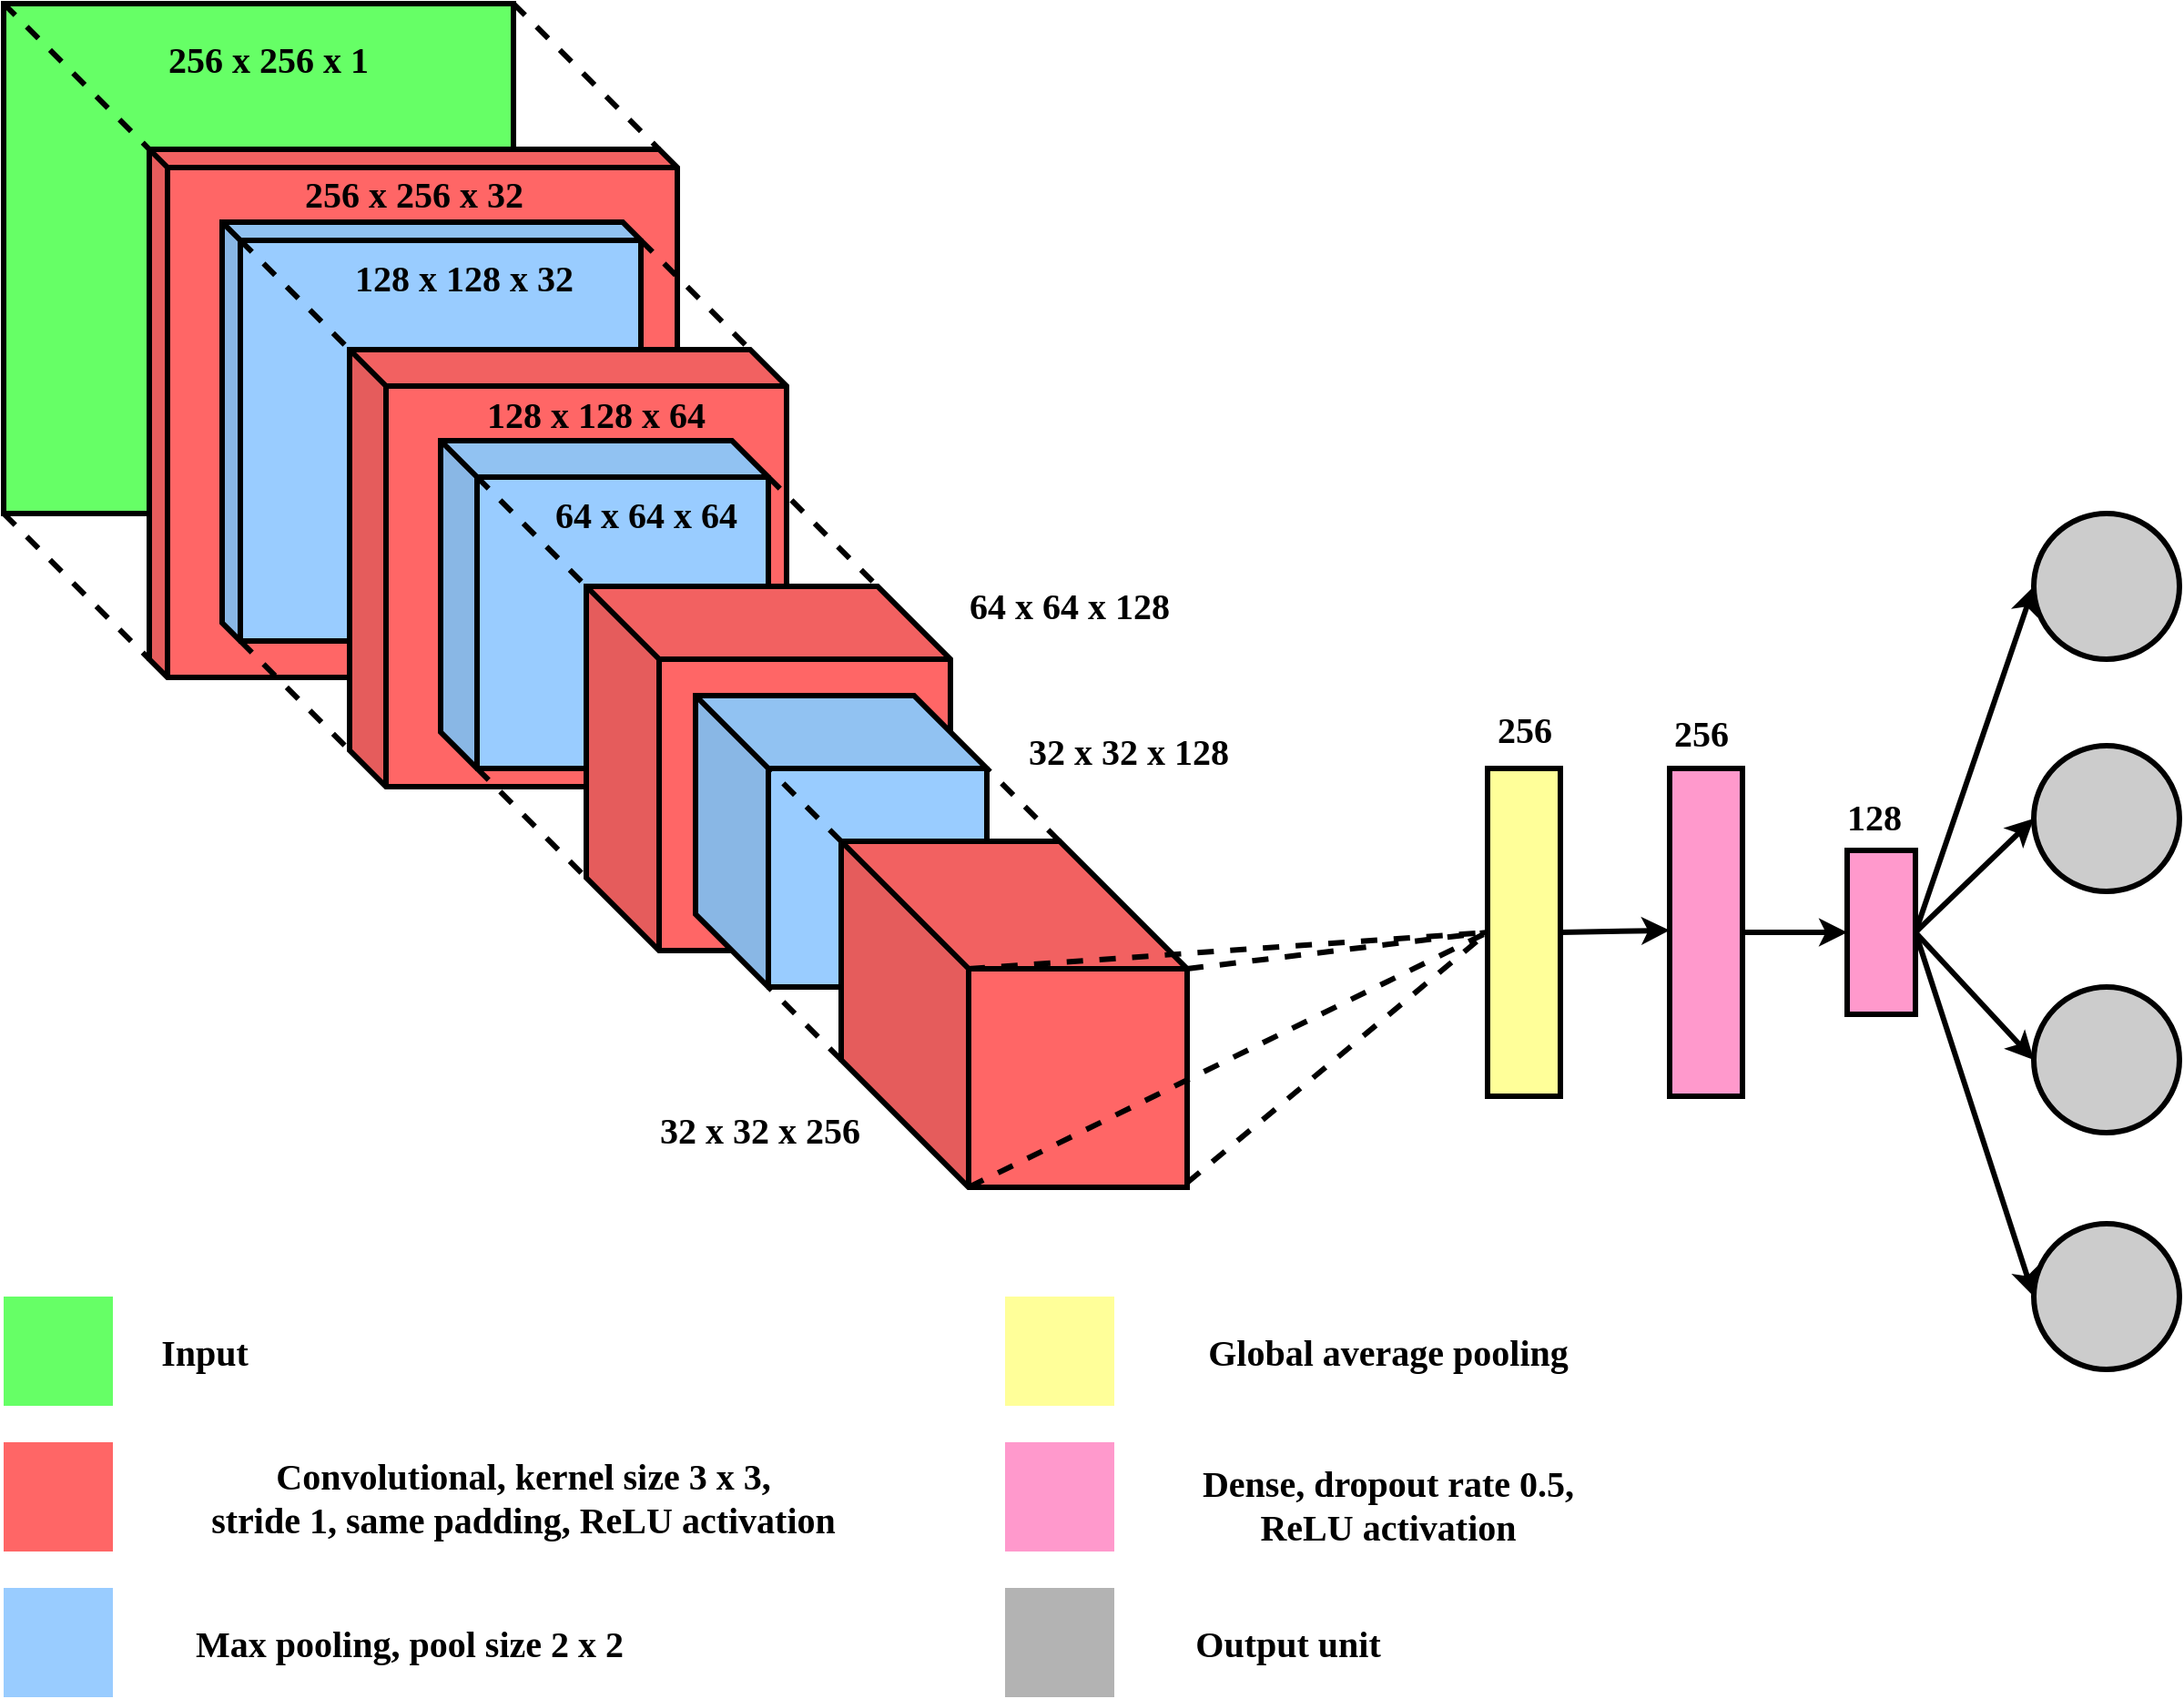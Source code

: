 <mxfile version="13.9.8" type="device"><diagram id="065E0gt1qzLNEhiPImf1" name="Page-1"><mxGraphModel dx="2031" dy="1174" grid="1" gridSize="10" guides="1" tooltips="1" connect="1" arrows="1" fold="1" page="1" pageScale="1" pageWidth="20000" pageHeight="20000" math="0" shadow="0"><root><mxCell id="0"/><mxCell id="1" parent="0"/><mxCell id="9Zj3RXnmFZOlg3Rd1LyL-15" value="" style="shape=cube;whiteSpace=wrap;html=1;boundedLbl=1;backgroundOutline=1;darkOpacity=0.05;darkOpacity2=0.1;size=0;fillColor=#66FF66;strokeWidth=3;" parent="1" vertex="1"><mxGeometry x="40" y="40" width="280" height="280" as="geometry"/></mxCell><mxCell id="9Zj3RXnmFZOlg3Rd1LyL-16" value="" style="shape=cube;whiteSpace=wrap;html=1;boundedLbl=1;backgroundOutline=1;darkOpacity=0.05;darkOpacity2=0.1;size=10;fillColor=#FF6666;strokeWidth=3;" parent="1" vertex="1"><mxGeometry x="120" y="120" width="290" height="290" as="geometry"/></mxCell><mxCell id="9Zj3RXnmFZOlg3Rd1LyL-17" value="" style="shape=cube;whiteSpace=wrap;html=1;boundedLbl=1;backgroundOutline=1;darkOpacity=0.05;darkOpacity2=0.1;size=10;fillColor=#99CCFF;strokeWidth=3;" parent="1" vertex="1"><mxGeometry x="160" y="160" width="230" height="230" as="geometry"/></mxCell><mxCell id="9Zj3RXnmFZOlg3Rd1LyL-34" value="" style="shape=cube;whiteSpace=wrap;html=1;boundedLbl=1;backgroundOutline=1;darkOpacity=0.05;darkOpacity2=0.1;size=20;fillColor=#FF6666;strokeWidth=3;" parent="1" vertex="1"><mxGeometry x="230" y="230" width="240" height="240" as="geometry"/></mxCell><mxCell id="9Zj3RXnmFZOlg3Rd1LyL-35" value="" style="shape=cube;whiteSpace=wrap;html=1;boundedLbl=1;backgroundOutline=1;darkOpacity=0.05;darkOpacity2=0.1;size=20;fillColor=#99CCFF;strokeWidth=3;" parent="1" vertex="1"><mxGeometry x="280" y="280" width="180" height="180" as="geometry"/></mxCell><mxCell id="9Zj3RXnmFZOlg3Rd1LyL-36" value="" style="shape=cube;whiteSpace=wrap;html=1;boundedLbl=1;backgroundOutline=1;darkOpacity=0.05;darkOpacity2=0.1;size=40;fillColor=#FF6666;strokeWidth=3;" parent="1" vertex="1"><mxGeometry x="360" y="360" width="200" height="200" as="geometry"/></mxCell><mxCell id="9Zj3RXnmFZOlg3Rd1LyL-37" value="" style="shape=cube;whiteSpace=wrap;html=1;boundedLbl=1;backgroundOutline=1;darkOpacity=0.05;darkOpacity2=0.1;size=40;fillColor=#99CCFF;strokeWidth=3;" parent="1" vertex="1"><mxGeometry x="420" y="420" width="160" height="160" as="geometry"/></mxCell><mxCell id="9Zj3RXnmFZOlg3Rd1LyL-40" value="" style="shape=cube;whiteSpace=wrap;html=1;boundedLbl=1;backgroundOutline=1;darkOpacity=0.05;darkOpacity2=0.1;size=70;fillColor=#FF6666;strokeWidth=3;" parent="1" vertex="1"><mxGeometry x="500" y="500" width="190" height="190" as="geometry"/></mxCell><mxCell id="9Zj3RXnmFZOlg3Rd1LyL-55" value="" style="ellipse;whiteSpace=wrap;html=1;aspect=fixed;fillColor=#CCCCCC;strokeWidth=3;" parent="1" vertex="1"><mxGeometry x="1155" y="710" width="80" height="80" as="geometry"/></mxCell><mxCell id="9Zj3RXnmFZOlg3Rd1LyL-58" value="" style="endArrow=none;dashed=1;html=1;entryX=0;entryY=0;entryDx=280;entryDy=0;entryPerimeter=0;strokeWidth=3;" parent="1" target="9Zj3RXnmFZOlg3Rd1LyL-16" edge="1"><mxGeometry width="50" height="50" relative="1" as="geometry"><mxPoint x="320" y="40" as="sourcePoint"/><mxPoint x="370" y="-10" as="targetPoint"/></mxGeometry></mxCell><mxCell id="9Zj3RXnmFZOlg3Rd1LyL-59" value="" style="endArrow=none;dashed=1;html=1;entryX=0;entryY=0;entryDx=280;entryDy=0;entryPerimeter=0;strokeWidth=3;" parent="1" edge="1"><mxGeometry width="50" height="50" relative="1" as="geometry"><mxPoint x="40" y="320" as="sourcePoint"/><mxPoint x="120" y="400" as="targetPoint"/></mxGeometry></mxCell><mxCell id="9Zj3RXnmFZOlg3Rd1LyL-60" value="" style="endArrow=none;dashed=1;html=1;strokeWidth=3;" parent="1" edge="1"><mxGeometry width="50" height="50" relative="1" as="geometry"><mxPoint x="170" y="390" as="sourcePoint"/><mxPoint x="230" y="450" as="targetPoint"/></mxGeometry></mxCell><mxCell id="9Zj3RXnmFZOlg3Rd1LyL-61" value="" style="endArrow=none;dashed=1;html=1;strokeWidth=3;" parent="1" edge="1"><mxGeometry width="50" height="50" relative="1" as="geometry"><mxPoint x="390" y="170" as="sourcePoint"/><mxPoint x="450" y="230" as="targetPoint"/></mxGeometry></mxCell><mxCell id="9Zj3RXnmFZOlg3Rd1LyL-62" value="" style="endArrow=none;dashed=1;html=1;strokeWidth=3;" parent="1" edge="1"><mxGeometry width="50" height="50" relative="1" as="geometry"><mxPoint x="170" y="170" as="sourcePoint"/><mxPoint x="230" y="230" as="targetPoint"/></mxGeometry></mxCell><mxCell id="9Zj3RXnmFZOlg3Rd1LyL-63" value="" style="endArrow=none;dashed=1;html=1;strokeWidth=3;" parent="1" edge="1"><mxGeometry width="50" height="50" relative="1" as="geometry"><mxPoint x="300" y="300" as="sourcePoint"/><mxPoint x="360" y="360" as="targetPoint"/></mxGeometry></mxCell><mxCell id="9Zj3RXnmFZOlg3Rd1LyL-64" value="" style="endArrow=none;dashed=1;html=1;strokeWidth=3;" parent="1" edge="1"><mxGeometry width="50" height="50" relative="1" as="geometry"><mxPoint x="300" y="460" as="sourcePoint"/><mxPoint x="360" y="520" as="targetPoint"/></mxGeometry></mxCell><mxCell id="9Zj3RXnmFZOlg3Rd1LyL-65" value="" style="endArrow=none;dashed=1;html=1;strokeWidth=3;" parent="1" edge="1"><mxGeometry width="50" height="50" relative="1" as="geometry"><mxPoint x="460" y="300" as="sourcePoint"/><mxPoint x="520" y="360" as="targetPoint"/></mxGeometry></mxCell><mxCell id="9Zj3RXnmFZOlg3Rd1LyL-66" value="" style="endArrow=none;dashed=1;html=1;entryX=0;entryY=0;entryDx=280;entryDy=0;entryPerimeter=0;strokeWidth=3;" parent="1" edge="1"><mxGeometry width="50" height="50" relative="1" as="geometry"><mxPoint x="40" y="40" as="sourcePoint"/><mxPoint x="120" y="120" as="targetPoint"/></mxGeometry></mxCell><mxCell id="9Zj3RXnmFZOlg3Rd1LyL-67" value="" style="endArrow=none;dashed=1;html=1;exitX=0;exitY=0;exitDx=0;exitDy=120;exitPerimeter=0;strokeWidth=3;" parent="1" source="9Zj3RXnmFZOlg3Rd1LyL-40" edge="1"><mxGeometry width="50" height="50" relative="1" as="geometry"><mxPoint x="410" y="630" as="sourcePoint"/><mxPoint x="460" y="580" as="targetPoint"/></mxGeometry></mxCell><mxCell id="9Zj3RXnmFZOlg3Rd1LyL-68" value="" style="endArrow=none;dashed=1;html=1;exitX=0;exitY=0;exitDx=0;exitDy=120;exitPerimeter=0;strokeWidth=3;" parent="1" edge="1"><mxGeometry width="50" height="50" relative="1" as="geometry"><mxPoint x="500" y="500" as="sourcePoint"/><mxPoint x="460" y="460" as="targetPoint"/></mxGeometry></mxCell><mxCell id="9Zj3RXnmFZOlg3Rd1LyL-69" value="" style="endArrow=none;dashed=1;html=1;exitX=0;exitY=0;exitDx=0;exitDy=120;exitPerimeter=0;strokeWidth=3;" parent="1" edge="1"><mxGeometry width="50" height="50" relative="1" as="geometry"><mxPoint x="620" y="500" as="sourcePoint"/><mxPoint x="580" y="460" as="targetPoint"/></mxGeometry></mxCell><mxCell id="9Zj3RXnmFZOlg3Rd1LyL-89" value="" style="endArrow=classic;html=1;strokeWidth=3;exitX=0.5;exitY=0;exitDx=0;exitDy=0;entryX=0.506;entryY=0;entryDx=0;entryDy=0;entryPerimeter=0;" parent="1" edge="1"><mxGeometry width="50" height="50" relative="1" as="geometry"><mxPoint x="895" y="550" as="sourcePoint"/><mxPoint x="955" y="548.92" as="targetPoint"/></mxGeometry></mxCell><mxCell id="9Zj3RXnmFZOlg3Rd1LyL-90" value="" style="endArrow=classic;html=1;strokeWidth=3;entryX=0.5;entryY=0;entryDx=0;entryDy=0;" parent="1" edge="1"><mxGeometry width="50" height="50" relative="1" as="geometry"><mxPoint x="995" y="550" as="sourcePoint"/><mxPoint x="1052.5" y="550" as="targetPoint"/></mxGeometry></mxCell><mxCell id="9Zj3RXnmFZOlg3Rd1LyL-91" value="" style="rounded=0;whiteSpace=wrap;html=1;fillColor=#FFFF99;rotation=90;strokeWidth=3;" parent="1" vertex="1"><mxGeometry x="785" y="530" width="180" height="40" as="geometry"/></mxCell><mxCell id="9Zj3RXnmFZOlg3Rd1LyL-92" value="" style="rounded=0;whiteSpace=wrap;html=1;fillColor=#FF99CC;rotation=-90;strokeWidth=3;" parent="1" vertex="1"><mxGeometry x="885" y="530" width="180" height="40" as="geometry"/></mxCell><mxCell id="9Zj3RXnmFZOlg3Rd1LyL-93" value="" style="rounded=0;whiteSpace=wrap;html=1;fillColor=#FF99CC;rotation=-90;strokeWidth=3;" parent="1" vertex="1"><mxGeometry x="1026.25" y="531.25" width="90" height="37.5" as="geometry"/></mxCell><mxCell id="9Zj3RXnmFZOlg3Rd1LyL-94" value="" style="ellipse;whiteSpace=wrap;html=1;aspect=fixed;fillColor=#CCCCCC;strokeWidth=3;" parent="1" vertex="1"><mxGeometry x="1155" y="447.5" width="80" height="80" as="geometry"/></mxCell><mxCell id="9Zj3RXnmFZOlg3Rd1LyL-95" value="" style="ellipse;whiteSpace=wrap;html=1;aspect=fixed;fillColor=#CCCCCC;strokeWidth=3;" parent="1" vertex="1"><mxGeometry x="1155" y="320" width="80" height="80" as="geometry"/></mxCell><mxCell id="9Zj3RXnmFZOlg3Rd1LyL-96" value="" style="ellipse;whiteSpace=wrap;html=1;aspect=fixed;fillColor=#CCCCCC;strokeWidth=3;" parent="1" vertex="1"><mxGeometry x="1155" y="580" width="80" height="80" as="geometry"/></mxCell><mxCell id="9Zj3RXnmFZOlg3Rd1LyL-109" value="" style="endArrow=classic;html=1;strokeWidth=3;exitX=0.5;exitY=1;exitDx=0;exitDy=0;entryX=0;entryY=0.5;entryDx=0;entryDy=0;" parent="1" source="9Zj3RXnmFZOlg3Rd1LyL-93" target="9Zj3RXnmFZOlg3Rd1LyL-94" edge="1"><mxGeometry width="50" height="50" relative="1" as="geometry"><mxPoint x="1095" y="550" as="sourcePoint"/><mxPoint x="1145" y="500" as="targetPoint"/></mxGeometry></mxCell><mxCell id="9Zj3RXnmFZOlg3Rd1LyL-110" value="" style="endArrow=classic;html=1;strokeWidth=3;exitX=0.5;exitY=1;exitDx=0;exitDy=0;entryX=0;entryY=0.5;entryDx=0;entryDy=0;" parent="1" source="9Zj3RXnmFZOlg3Rd1LyL-93" target="9Zj3RXnmFZOlg3Rd1LyL-96" edge="1"><mxGeometry width="50" height="50" relative="1" as="geometry"><mxPoint x="1090" y="592.5" as="sourcePoint"/><mxPoint x="1155" y="530" as="targetPoint"/></mxGeometry></mxCell><mxCell id="9Zj3RXnmFZOlg3Rd1LyL-111" value="" style="endArrow=classic;html=1;strokeWidth=3;exitX=0.5;exitY=1;exitDx=0;exitDy=0;entryX=0;entryY=0.5;entryDx=0;entryDy=0;" parent="1" source="9Zj3RXnmFZOlg3Rd1LyL-93" target="9Zj3RXnmFZOlg3Rd1LyL-95" edge="1"><mxGeometry width="50" height="50" relative="1" as="geometry"><mxPoint x="1090" y="482.5" as="sourcePoint"/><mxPoint x="1155" y="420" as="targetPoint"/></mxGeometry></mxCell><mxCell id="9Zj3RXnmFZOlg3Rd1LyL-112" value="" style="endArrow=classic;html=1;strokeWidth=3;exitX=0.5;exitY=1;exitDx=0;exitDy=0;entryX=0;entryY=0.5;entryDx=0;entryDy=0;" parent="1" source="9Zj3RXnmFZOlg3Rd1LyL-93" target="9Zj3RXnmFZOlg3Rd1LyL-55" edge="1"><mxGeometry width="50" height="50" relative="1" as="geometry"><mxPoint x="1120" y="580" as="sourcePoint"/><mxPoint x="1145" y="710" as="targetPoint"/></mxGeometry></mxCell><mxCell id="9Zj3RXnmFZOlg3Rd1LyL-113" value="&lt;font style=&quot;font-size: 20px&quot; face=&quot;Tahoma&quot;&gt;&lt;b&gt;256 x 256 x 1&lt;/b&gt;&lt;/font&gt;" style="text;html=1;align=center;verticalAlign=middle;resizable=0;points=[];autosize=1;" parent="1" vertex="1"><mxGeometry x="110" y="60" width="150" height="20" as="geometry"/></mxCell><mxCell id="9Zj3RXnmFZOlg3Rd1LyL-131" value="&lt;font face=&quot;Tahoma&quot;&gt;&lt;span style=&quot;font-size: 20px&quot;&gt;&lt;b&gt;256 x 256 x 32&lt;/b&gt;&lt;/span&gt;&lt;/font&gt;" style="text;html=1;align=center;verticalAlign=middle;resizable=0;points=[];autosize=1;" parent="1" vertex="1"><mxGeometry x="180" y="134" width="170" height="20" as="geometry"/></mxCell><mxCell id="9Zj3RXnmFZOlg3Rd1LyL-132" value="&lt;font face=&quot;Tahoma&quot;&gt;&lt;span style=&quot;font-size: 20px&quot;&gt;&lt;b&gt;128 x 128 x 32&amp;nbsp;&lt;/b&gt;&lt;/span&gt;&lt;/font&gt;" style="text;html=1;align=center;verticalAlign=middle;resizable=0;points=[];autosize=1;" parent="1" vertex="1"><mxGeometry x="210" y="180" width="170" height="20" as="geometry"/></mxCell><mxCell id="9Zj3RXnmFZOlg3Rd1LyL-133" value="&lt;font face=&quot;Tahoma&quot;&gt;&lt;span style=&quot;font-size: 20px&quot;&gt;&lt;b&gt;128 x 128 x 64&lt;/b&gt;&lt;/span&gt;&lt;/font&gt;" style="text;html=1;align=center;verticalAlign=middle;resizable=0;points=[];autosize=1;" parent="1" vertex="1"><mxGeometry x="280" y="255" width="170" height="20" as="geometry"/></mxCell><mxCell id="9Zj3RXnmFZOlg3Rd1LyL-134" value="&lt;font face=&quot;Tahoma&quot;&gt;&lt;span style=&quot;font-size: 20px&quot;&gt;&lt;b&gt;64 x 64 x 64&amp;nbsp;&lt;/b&gt;&lt;/span&gt;&lt;/font&gt;" style="text;html=1;align=center;verticalAlign=middle;resizable=0;points=[];autosize=1;" parent="1" vertex="1"><mxGeometry x="320" y="310" width="150" height="20" as="geometry"/></mxCell><mxCell id="9Zj3RXnmFZOlg3Rd1LyL-135" value="&lt;font face=&quot;Tahoma&quot;&gt;&lt;span style=&quot;font-size: 20px&quot;&gt;&lt;b&gt;64 x 64 x 128&lt;/b&gt;&lt;/span&gt;&lt;/font&gt;" style="text;html=1;align=center;verticalAlign=middle;resizable=0;points=[];autosize=1;" parent="1" vertex="1"><mxGeometry x="550" y="360" width="150" height="20" as="geometry"/></mxCell><mxCell id="9Zj3RXnmFZOlg3Rd1LyL-136" value="&lt;font face=&quot;Tahoma&quot;&gt;&lt;span style=&quot;font-size: 20px&quot;&gt;&lt;b&gt;32 x 32 x 128&amp;nbsp;&lt;/b&gt;&lt;/span&gt;&lt;/font&gt;" style="text;html=1;align=center;verticalAlign=middle;resizable=0;points=[];autosize=1;" parent="1" vertex="1"><mxGeometry x="580" y="440" width="160" height="20" as="geometry"/></mxCell><mxCell id="9Zj3RXnmFZOlg3Rd1LyL-137" value="&lt;font face=&quot;Tahoma&quot;&gt;&lt;span style=&quot;font-size: 20px&quot;&gt;&lt;b&gt;32 x 32 x 256&lt;/b&gt;&lt;/span&gt;&lt;/font&gt;" style="text;html=1;align=center;verticalAlign=middle;resizable=0;points=[];autosize=1;" parent="1" vertex="1"><mxGeometry x="380" y="647.5" width="150" height="20" as="geometry"/></mxCell><mxCell id="9Zj3RXnmFZOlg3Rd1LyL-142" value="&lt;font face=&quot;Tahoma&quot;&gt;&lt;span style=&quot;font-size: 20px&quot;&gt;&lt;b&gt;256&lt;br&gt;&lt;/b&gt;&lt;/span&gt;&lt;/font&gt;" style="text;html=1;align=center;verticalAlign=middle;resizable=0;points=[];autosize=1;" parent="1" vertex="1"><mxGeometry x="850" y="427.5" width="50" height="20" as="geometry"/></mxCell><mxCell id="9Zj3RXnmFZOlg3Rd1LyL-143" value="&lt;font face=&quot;Tahoma&quot;&gt;&lt;span style=&quot;font-size: 20px&quot;&gt;&lt;b&gt;256&lt;/b&gt;&lt;/span&gt;&lt;/font&gt;" style="text;html=1;align=center;verticalAlign=middle;resizable=0;points=[];autosize=1;" parent="1" vertex="1"><mxGeometry x="947" y="430" width="50" height="20" as="geometry"/></mxCell><mxCell id="9Zj3RXnmFZOlg3Rd1LyL-144" value="&lt;font face=&quot;Tahoma&quot;&gt;&lt;span style=&quot;font-size: 20px&quot;&gt;&lt;b&gt;128&lt;/b&gt;&lt;/span&gt;&lt;/font&gt;" style="text;html=1;align=center;verticalAlign=middle;resizable=0;points=[];autosize=1;" parent="1" vertex="1"><mxGeometry x="1042" y="476" width="50" height="20" as="geometry"/></mxCell><mxCell id="9Zj3RXnmFZOlg3Rd1LyL-145" value="" style="rounded=0;whiteSpace=wrap;html=1;strokeWidth=3;fillColor=#FF6666;strokeColor=none;" parent="1" vertex="1"><mxGeometry x="40" y="830" width="60" height="60" as="geometry"/></mxCell><mxCell id="9Zj3RXnmFZOlg3Rd1LyL-146" value="" style="rounded=0;whiteSpace=wrap;html=1;strokeWidth=3;fillColor=#66FF66;strokeColor=none;" parent="1" vertex="1"><mxGeometry x="40" y="750" width="60" height="60" as="geometry"/></mxCell><mxCell id="9Zj3RXnmFZOlg3Rd1LyL-147" value="" style="rounded=0;whiteSpace=wrap;html=1;strokeWidth=3;fillColor=#B3B3B3;strokeColor=none;" parent="1" vertex="1"><mxGeometry x="590" y="910" width="60" height="60" as="geometry"/></mxCell><mxCell id="9Zj3RXnmFZOlg3Rd1LyL-148" value="" style="rounded=0;whiteSpace=wrap;html=1;strokeWidth=3;fillColor=#99CCFF;strokeColor=none;" parent="1" vertex="1"><mxGeometry x="40" y="910" width="60" height="60" as="geometry"/></mxCell><mxCell id="9Zj3RXnmFZOlg3Rd1LyL-149" value="" style="rounded=0;whiteSpace=wrap;html=1;strokeWidth=3;fillColor=#FFFF99;strokeColor=none;" parent="1" vertex="1"><mxGeometry x="590" y="750" width="60" height="60" as="geometry"/></mxCell><mxCell id="9Zj3RXnmFZOlg3Rd1LyL-150" value="" style="rounded=0;whiteSpace=wrap;html=1;strokeWidth=3;fillColor=#FF99CC;strokeColor=none;" parent="1" vertex="1"><mxGeometry x="590" y="830" width="60" height="60" as="geometry"/></mxCell><mxCell id="9Zj3RXnmFZOlg3Rd1LyL-152" value="&lt;font face=&quot;Tahoma&quot;&gt;&lt;span style=&quot;font-size: 20px&quot;&gt;&lt;b&gt;Input&lt;/b&gt;&lt;/span&gt;&lt;/font&gt;" style="text;html=1;align=center;verticalAlign=middle;resizable=0;points=[];autosize=1;" parent="1" vertex="1"><mxGeometry x="115" y="770" width="70" height="20" as="geometry"/></mxCell><mxCell id="9Zj3RXnmFZOlg3Rd1LyL-153" value="&lt;font face=&quot;Tahoma&quot;&gt;&lt;span style=&quot;font-size: 20px&quot;&gt;&lt;b&gt;Convolutional, kernel size 3 x 3,&lt;br&gt;stride 1, same padding, ReLU activation&lt;br&gt;&lt;/b&gt;&lt;/span&gt;&lt;/font&gt;" style="text;html=1;align=center;verticalAlign=middle;resizable=0;points=[];autosize=1;" parent="1" vertex="1"><mxGeometry x="120" y="840" width="410" height="40" as="geometry"/></mxCell><mxCell id="9Zj3RXnmFZOlg3Rd1LyL-154" value="&lt;font face=&quot;Tahoma&quot;&gt;&lt;span style=&quot;font-size: 20px&quot;&gt;&lt;b&gt;Max pooling, pool size 2 x 2&amp;nbsp;&lt;/b&gt;&lt;/span&gt;&lt;/font&gt;" style="text;html=1;align=center;verticalAlign=middle;resizable=0;points=[];autosize=1;" parent="1" vertex="1"><mxGeometry x="115" y="930" width="300" height="20" as="geometry"/></mxCell><mxCell id="9Zj3RXnmFZOlg3Rd1LyL-155" value="&lt;font face=&quot;Tahoma&quot;&gt;&lt;span style=&quot;font-size: 20px&quot;&gt;&lt;b&gt;Output unit&lt;/b&gt;&lt;/span&gt;&lt;/font&gt;" style="text;html=1;align=center;verticalAlign=middle;resizable=0;points=[];autosize=1;" parent="1" vertex="1"><mxGeometry x="680" y="930" width="130" height="20" as="geometry"/></mxCell><mxCell id="9Zj3RXnmFZOlg3Rd1LyL-156" value="&lt;font face=&quot;Tahoma&quot;&gt;&lt;span style=&quot;font-size: 20px&quot;&gt;&lt;b&gt;Dense, dropout rate 0.5,&lt;br&gt;ReLU activation&lt;br&gt;&lt;/b&gt;&lt;/span&gt;&lt;/font&gt;" style="text;html=1;align=center;verticalAlign=middle;resizable=0;points=[];autosize=1;" parent="1" vertex="1"><mxGeometry x="670" y="844" width="260" height="40" as="geometry"/></mxCell><mxCell id="9Zj3RXnmFZOlg3Rd1LyL-157" value="&lt;font face=&quot;Tahoma&quot;&gt;&lt;span style=&quot;font-size: 20px&quot;&gt;&lt;b&gt;Global average pooling&lt;/b&gt;&lt;/span&gt;&lt;/font&gt;" style="text;html=1;align=center;verticalAlign=middle;resizable=0;points=[];autosize=1;" parent="1" vertex="1"><mxGeometry x="675" y="770" width="250" height="20" as="geometry"/></mxCell><mxCell id="RA1YEdeocr4LIyWwH1DD-1" value="" style="endArrow=none;dashed=1;html=1;strokeWidth=3;entryX=0.5;entryY=1;entryDx=0;entryDy=0;" edge="1" parent="1" target="9Zj3RXnmFZOlg3Rd1LyL-91"><mxGeometry width="50" height="50" relative="1" as="geometry"><mxPoint x="570" y="570" as="sourcePoint"/><mxPoint x="620" y="520" as="targetPoint"/></mxGeometry></mxCell><mxCell id="RA1YEdeocr4LIyWwH1DD-2" value="" style="endArrow=none;dashed=1;html=1;strokeWidth=3;entryX=0.5;entryY=1;entryDx=0;entryDy=0;" edge="1" parent="1" target="9Zj3RXnmFZOlg3Rd1LyL-91"><mxGeometry width="50" height="50" relative="1" as="geometry"><mxPoint x="570" y="690" as="sourcePoint"/><mxPoint x="855" y="670" as="targetPoint"/></mxGeometry></mxCell><mxCell id="RA1YEdeocr4LIyWwH1DD-3" value="" style="endArrow=none;dashed=1;html=1;strokeWidth=3;entryX=0.5;entryY=1;entryDx=0;entryDy=0;" edge="1" parent="1" target="9Zj3RXnmFZOlg3Rd1LyL-91"><mxGeometry width="50" height="50" relative="1" as="geometry"><mxPoint x="690" y="570" as="sourcePoint"/><mxPoint x="975" y="550" as="targetPoint"/></mxGeometry></mxCell><mxCell id="RA1YEdeocr4LIyWwH1DD-4" value="" style="endArrow=none;dashed=1;html=1;strokeWidth=3;entryX=0.5;entryY=1;entryDx=0;entryDy=0;" edge="1" parent="1" target="9Zj3RXnmFZOlg3Rd1LyL-91"><mxGeometry width="50" height="50" relative="1" as="geometry"><mxPoint x="690" y="687.5" as="sourcePoint"/><mxPoint x="975" y="667.5" as="targetPoint"/></mxGeometry></mxCell></root></mxGraphModel></diagram></mxfile>